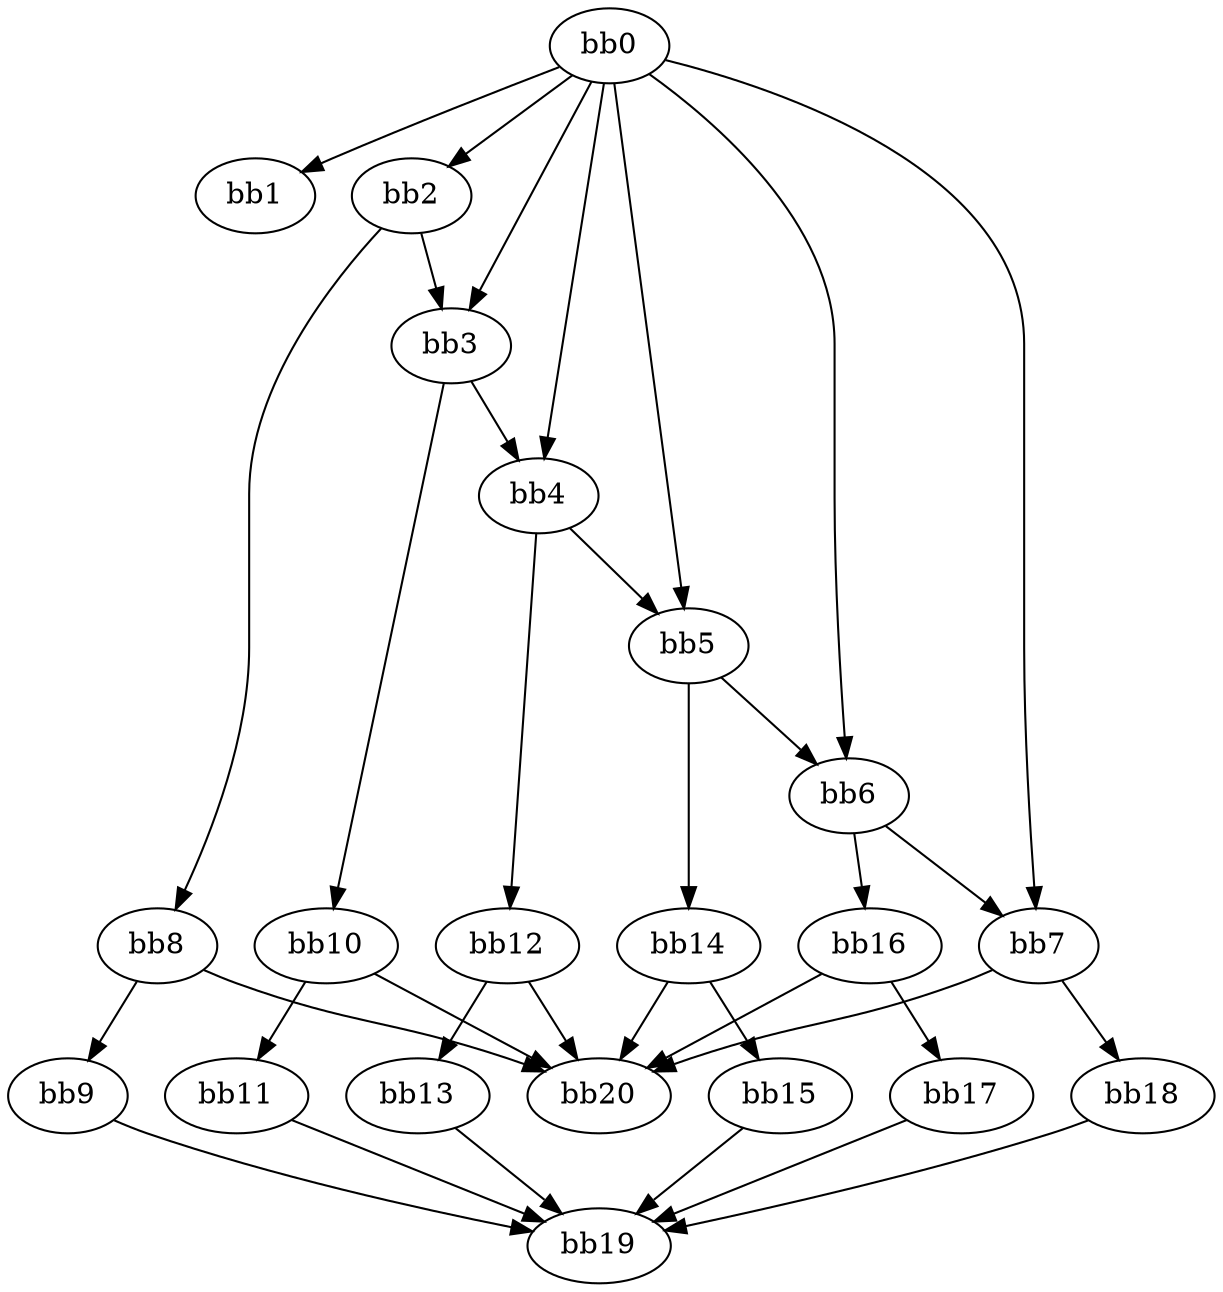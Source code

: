 digraph {
    0 [ label = "bb0\l" ]
    1 [ label = "bb1\l" ]
    2 [ label = "bb2\l" ]
    3 [ label = "bb3\l" ]
    4 [ label = "bb4\l" ]
    5 [ label = "bb5\l" ]
    6 [ label = "bb6\l" ]
    7 [ label = "bb7\l" ]
    8 [ label = "bb8\l" ]
    9 [ label = "bb9\l" ]
    10 [ label = "bb10\l" ]
    11 [ label = "bb11\l" ]
    12 [ label = "bb12\l" ]
    13 [ label = "bb13\l" ]
    14 [ label = "bb14\l" ]
    15 [ label = "bb15\l" ]
    16 [ label = "bb16\l" ]
    17 [ label = "bb17\l" ]
    18 [ label = "bb18\l" ]
    19 [ label = "bb19\l" ]
    20 [ label = "bb20\l" ]
    0 -> 1 [ ]
    0 -> 2 [ ]
    0 -> 3 [ ]
    0 -> 4 [ ]
    0 -> 5 [ ]
    0 -> 6 [ ]
    0 -> 7 [ ]
    2 -> 3 [ ]
    2 -> 8 [ ]
    3 -> 4 [ ]
    3 -> 10 [ ]
    4 -> 5 [ ]
    4 -> 12 [ ]
    5 -> 6 [ ]
    5 -> 14 [ ]
    6 -> 7 [ ]
    6 -> 16 [ ]
    7 -> 18 [ ]
    7 -> 20 [ ]
    8 -> 9 [ ]
    8 -> 20 [ ]
    9 -> 19 [ ]
    10 -> 11 [ ]
    10 -> 20 [ ]
    11 -> 19 [ ]
    12 -> 13 [ ]
    12 -> 20 [ ]
    13 -> 19 [ ]
    14 -> 15 [ ]
    14 -> 20 [ ]
    15 -> 19 [ ]
    16 -> 17 [ ]
    16 -> 20 [ ]
    17 -> 19 [ ]
    18 -> 19 [ ]
}

